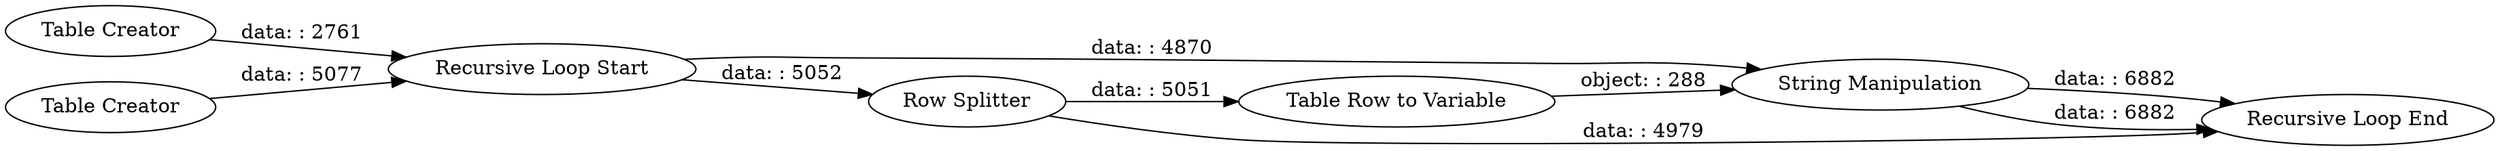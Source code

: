 digraph {
	"6689858614150755035_2" [label="Table Creator"]
	"6689858614150755035_3" [label="Recursive Loop Start"]
	"6689858614150755035_11" [label="Table Row to Variable"]
	"6689858614150755035_1" [label="Table Creator"]
	"6689858614150755035_4" [label="String Manipulation"]
	"6689858614150755035_5" [label="Row Splitter"]
	"6689858614150755035_10" [label="Recursive Loop End"]
	"6689858614150755035_3" -> "6689858614150755035_5" [label="data: : 5052"]
	"6689858614150755035_4" -> "6689858614150755035_10" [label="data: : 6882"]
	"6689858614150755035_1" -> "6689858614150755035_3" [label="data: : 5077"]
	"6689858614150755035_5" -> "6689858614150755035_10" [label="data: : 4979"]
	"6689858614150755035_3" -> "6689858614150755035_4" [label="data: : 4870"]
	"6689858614150755035_5" -> "6689858614150755035_11" [label="data: : 5051"]
	"6689858614150755035_11" -> "6689858614150755035_4" [label="object: : 288"]
	"6689858614150755035_4" -> "6689858614150755035_10" [label="data: : 6882"]
	"6689858614150755035_2" -> "6689858614150755035_3" [label="data: : 2761"]
	rankdir=LR
}

